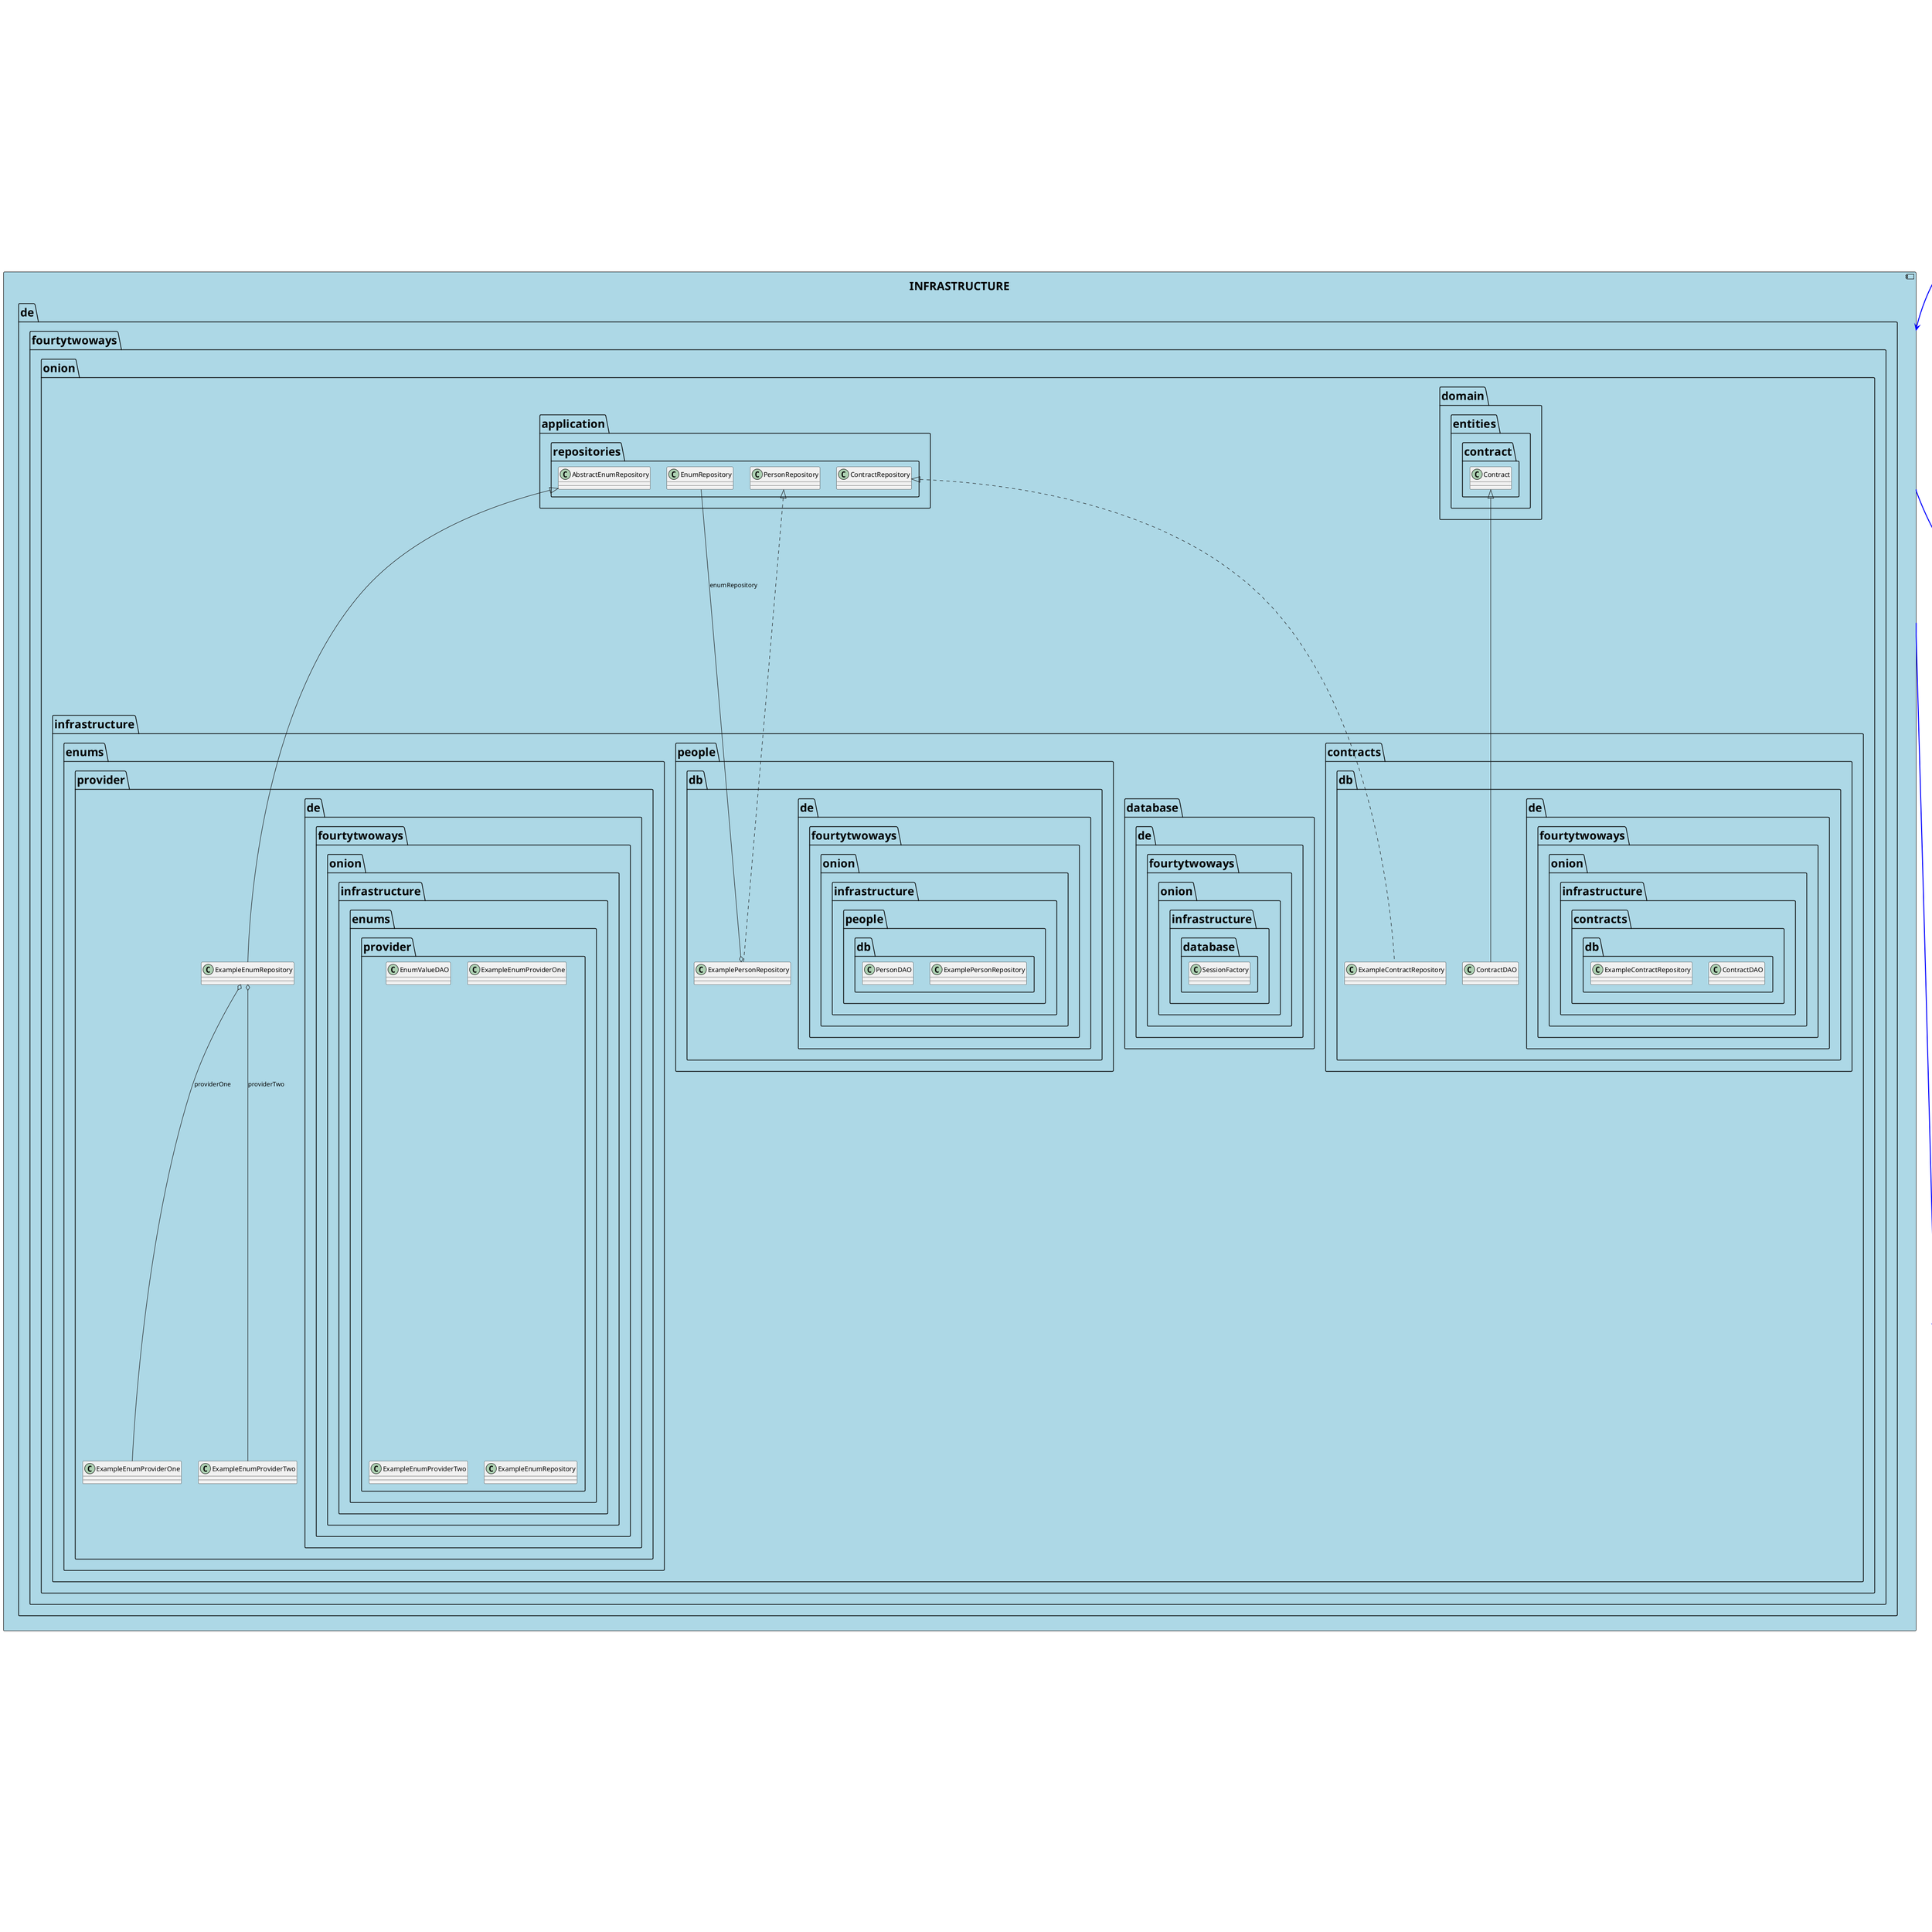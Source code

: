 @startuml

<style>
title {
  FontSize 24
  FontColor Black
  BackgroundColor Red
}
footer {
  HorizontalAlignment left
  FontSize 18
  FontColor red
}
</style>

' skinparam linetype ortho
' skinparam titleBorderRoundCorner 15
' skinparam titleBorderThickness 2
' skinparam titleBorderColor red
' skinparam titleBackgroundColor Red


title Onion Architecture Example

component CORE #orange {

  package de.fourtytwoways.onion.domain.entities.contract {
    class de.fourtytwoways.onion.domain.entities.contract.Contract {
    }
  }
  

  package de.fourtytwoways.onion.domain.entities.enumeration {
    abstract class de.fourtytwoways.onion.domain.entities.enumeration.AbstractEnumValue {
    }
  }
  

  package de.fourtytwoways.onion.domain.entities.enumeration {
    class de.fourtytwoways.onion.domain.entities.enumeration.BonusSystem {
    }
  }
  

  package de.fourtytwoways.onion.domain.entities.enumeration {
    enum EnumType {
    }
  }
  

  package de.fourtytwoways.onion.domain.entities.enumeration {
    interface de.fourtytwoways.onion.domain.entities.enumeration.EnumValue {
    }
  }
  

  package de.fourtytwoways.onion.domain.entities.enumeration {
    class de.fourtytwoways.onion.domain.entities.enumeration.Product {
    }
  }
  

  package de.fourtytwoways.onion.domain.entities.enumeration {
    class de.fourtytwoways.onion.domain.entities.enumeration.Sex {
    }
  }
  

  package de.fourtytwoways.onion.domain.entities.enumeration {
    class de.fourtytwoways.onion.domain.entities.enumeration.Tariff {
    }
  }
  

  package de.fourtytwoways.onion.domain.entities.person {
    class de.fourtytwoways.onion.domain.entities.person.Person {
    }
  }
  

  package de.fourtytwoways.onion.domain.usecases.contract {
    class de.fourtytwoways.onion.domain.usecases.contract.ContractCalculation {
    }
  }
  

  package de.fourtytwoways.onion.domain.usecases.contract {
    class de.fourtytwoways.onion.domain.usecases.contract.ContractDurationChange {
    }
  }
  

  de.fourtytwoways.onion.domain.entities.contract.Contract o-- de.fourtytwoways.onion.domain.entities.enumeration.Product : product
  de.fourtytwoways.onion.domain.entities.enumeration.AbstractEnumValue .up.|> de.fourtytwoways.onion.domain.entities.enumeration.EnumValue
  de.fourtytwoways.onion.domain.entities.enumeration.AbstractEnumValue o-- de.fourtytwoways.onion.domain.entities.enumeration.EnumType : type
  de.fourtytwoways.onion.domain.entities.enumeration.BonusSystem -up-|> de.fourtytwoways.onion.domain.entities.enumeration.AbstractEnumValue
  de.fourtytwoways.onion.domain.entities.enumeration.Product -up-|> de.fourtytwoways.onion.domain.entities.enumeration.AbstractEnumValue
  de.fourtytwoways.onion.domain.entities.enumeration.Sex -up-|> de.fourtytwoways.onion.domain.entities.enumeration.AbstractEnumValue
  de.fourtytwoways.onion.domain.entities.enumeration.Tariff -up-|> de.fourtytwoways.onion.domain.entities.enumeration.AbstractEnumValue
  de.fourtytwoways.onion.domain.entities.person.Person o-- de.fourtytwoways.onion.domain.entities.enumeration.Sex : sex

}

component APPLICATION #yellow {

  package de.fourtytwoways.onion.application.repositories {
    abstract class de.fourtytwoways.onion.application.repositories.AbstractEnumRepository {
    }
  }
  

  package de.fourtytwoways.onion.application.repositories {
    interface de.fourtytwoways.onion.application.repositories.ContractRepository {
    }
  }
  

  package de.fourtytwoways.onion.application.repositories {
    interface de.fourtytwoways.onion.application.repositories.EnumRepository {
    }
  }
  

  package de.fourtytwoways.onion.application.repositories {
    interface de.fourtytwoways.onion.application.repositories.PersonRepository {
    }
  }
  

  package de.fourtytwoways.onion.application.repositories {
    interface de.fourtytwoways.onion.application.repositories.Repository {
    }
  }
  

  package de.fourtytwoways.onion.application.repositories {
    class de.fourtytwoways.onion.application.repositories.RepositoryRegistry {
    }
  }
  

  package de.fourtytwoways.onion.application.usecases.contract {
    class de.fourtytwoways.onion.application.usecases.contract.ContractCalculationService {
    }
  }
  

  de.fourtytwoways.onion.application.repositories.AbstractEnumRepository .up.|> de.fourtytwoways.onion.application.repositories.EnumRepository

}

component INFRASTRUCTURE #lightblue {

  package de.fourtytwoways.onion.infrastructure.contracts.db {
    class de.fourtytwoways.onion.infrastructure.contracts.db.ContractDAO {
    }
  }
  

  package de.fourtytwoways.onion.infrastructure.contracts.db {
    class de.fourtytwoways.onion.infrastructure.contracts.db.ExampleContractRepository {
    }
  }
  

  package de.fourtytwoways.onion.infrastructure.database {
    class de.fourtytwoways.onion.infrastructure.database.SessionFactory {
    }
  }
  

  package de.fourtytwoways.onion.infrastructure.enums.provider {
    class de.fourtytwoways.onion.infrastructure.enums.provider.EnumValueDAO {
    }
  }
  

  package de.fourtytwoways.onion.infrastructure.enums.provider {
    class de.fourtytwoways.onion.infrastructure.enums.provider.ExampleEnumProviderOne {
    }
  }
  

  package de.fourtytwoways.onion.infrastructure.enums.provider {
    class de.fourtytwoways.onion.infrastructure.enums.provider.ExampleEnumProviderTwo {
    }
  }
  

  package de.fourtytwoways.onion.infrastructure.enums.provider {
    class de.fourtytwoways.onion.infrastructure.enums.provider.ExampleEnumRepository {
    }
  }
  

  package de.fourtytwoways.onion.infrastructure.people.db {
    class de.fourtytwoways.onion.infrastructure.people.db.ExamplePersonRepository {
    }
  }
  

  package de.fourtytwoways.onion.infrastructure.people.db {
    class de.fourtytwoways.onion.infrastructure.people.db.PersonDAO {
    }
  }
  

  de.fourtytwoways.onion.infrastructure.contracts.db.ContractDAO -up-|> de.fourtytwoways.onion.domain.entities.contract.Contract
  de.fourtytwoways.onion.infrastructure.contracts.db.ExampleContractRepository .up.|> de.fourtytwoways.onion.application.repositories.ContractRepository
  de.fourtytwoways.onion.infrastructure.enums.provider.ExampleEnumRepository -up-|> de.fourtytwoways.onion.application.repositories.AbstractEnumRepository
  de.fourtytwoways.onion.infrastructure.enums.provider.ExampleEnumRepository o-- de.fourtytwoways.onion.infrastructure.enums.provider.ExampleEnumProviderOne : providerOne
  de.fourtytwoways.onion.infrastructure.enums.provider.ExampleEnumRepository o-- de.fourtytwoways.onion.infrastructure.enums.provider.ExampleEnumProviderTwo : providerTwo
  de.fourtytwoways.onion.infrastructure.people.db.ExamplePersonRepository .up.|> de.fourtytwoways.onion.application.repositories.PersonRepository
  de.fourtytwoways.onion.infrastructure.people.db.ExamplePersonRepository o-- de.fourtytwoways.onion.application.repositories.EnumRepository : enumRepository

}

component MAIN #lightgray {

  package de.fourtytwoways.onion {
    class de.fourtytwoways.onion.ContractDemo {
    }
  }
  

  package de.fourtytwoways.onion {
    class de.fourtytwoways.onion.EnumDemo {
    }
  }
  

  package de.fourtytwoways.onion {
    class de.fourtytwoways.onion.PersonDemo {
    }
  }

}

  MAIN -[#blue,bold]-> INFRASTRUCTURE
  MAIN -[#blue,bold]-> APPLICATION
  MAIN -[#blue,bold]-> CORE

  INFRASTRUCTURE -[#blue,bold]-> APPLICATION
  INFRASTRUCTURE -[#blue,bold]-> CORE

  APPLICATION -[#blue,bold]-> CORE

footer
© 2022 Thomas Herrmann, 42ways GmbH
endfooter

@enduml
